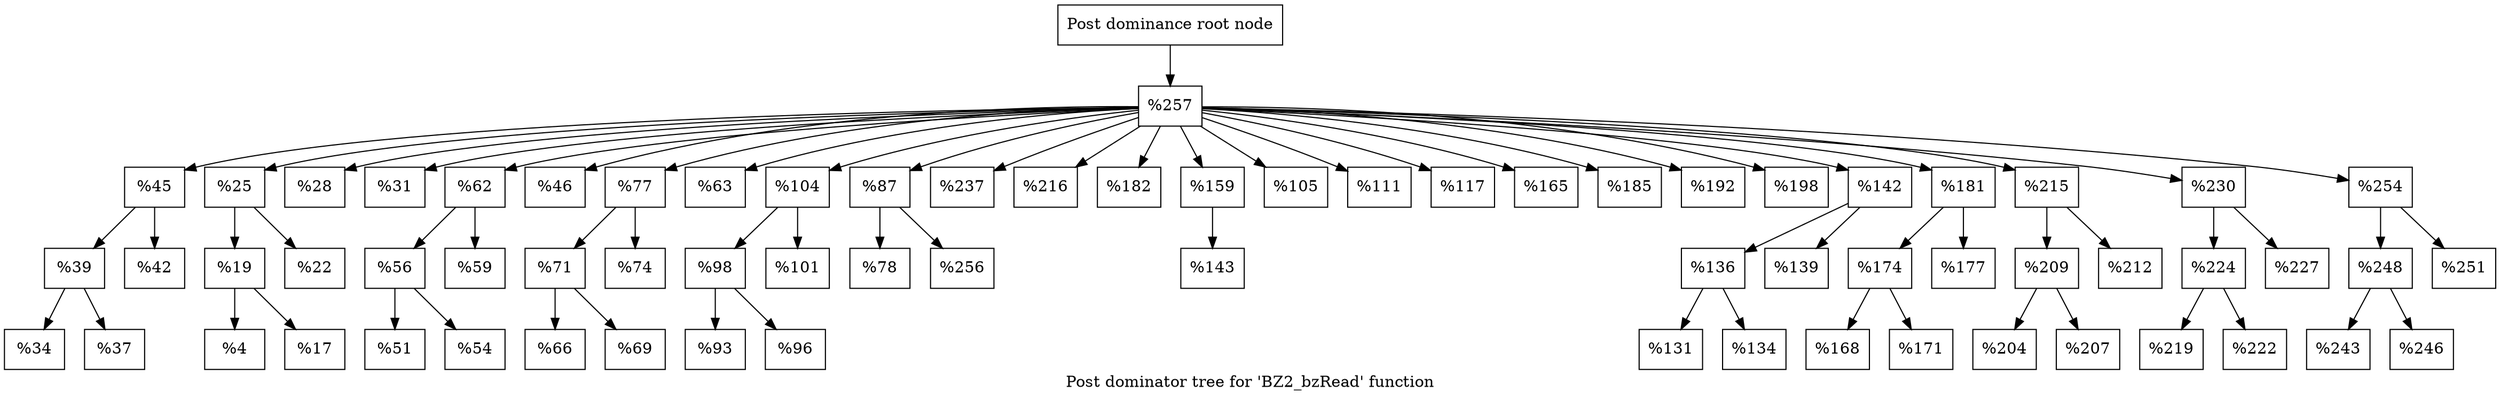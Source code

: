 digraph "Post dominator tree for 'BZ2_bzRead' function" {
	label="Post dominator tree for 'BZ2_bzRead' function";

	Node0x10de170 [shape=record,label="{Post dominance root node}"];
	Node0x10de170 -> Node0x1334590;
	Node0x1334590 [shape=record,label="{%257}"];
	Node0x1334590 -> Node0x12a1180;
	Node0x1334590 -> Node0x11f2ed0;
	Node0x1334590 -> Node0x126ee00;
	Node0x1334590 -> Node0x128d650;
	Node0x1334590 -> Node0x13274a0;
	Node0x1334590 -> Node0x1349dc0;
	Node0x1334590 -> Node0x1286df0;
	Node0x1334590 -> Node0x10e8380;
	Node0x1334590 -> Node0x125ab50;
	Node0x1334590 -> Node0x1234b60;
	Node0x1334590 -> Node0x1271740;
	Node0x1334590 -> Node0x127ce60;
	Node0x1334590 -> Node0x10d3070;
	Node0x1334590 -> Node0x12b4040;
	Node0x1334590 -> Node0x1282540;
	Node0x1334590 -> Node0x1328b30;
	Node0x1334590 -> Node0x1281f60;
	Node0x1334590 -> Node0x12b22b0;
	Node0x1334590 -> Node0x126f990;
	Node0x1334590 -> Node0x12aab20;
	Node0x1334590 -> Node0x12a81a0;
	Node0x1334590 -> Node0x12a6db0;
	Node0x1334590 -> Node0x12f29f0;
	Node0x1334590 -> Node0x133ec00;
	Node0x1334590 -> Node0x13326f0;
	Node0x1334590 -> Node0x10efd20;
	Node0x12a1180 [shape=record,label="{%45}"];
	Node0x12a1180 -> Node0x112be30;
	Node0x12a1180 -> Node0x1266870;
	Node0x112be30 [shape=record,label="{%39}"];
	Node0x112be30 -> Node0x124d750;
	Node0x112be30 -> Node0x102bc00;
	Node0x124d750 [shape=record,label="{%34}"];
	Node0x102bc00 [shape=record,label="{%37}"];
	Node0x1266870 [shape=record,label="{%42}"];
	Node0x11f2ed0 [shape=record,label="{%25}"];
	Node0x11f2ed0 -> Node0x1295fb0;
	Node0x11f2ed0 -> Node0x12b4740;
	Node0x1295fb0 [shape=record,label="{%19}"];
	Node0x1295fb0 -> Node0x11d3d60;
	Node0x1295fb0 -> Node0x1290250;
	Node0x11d3d60 [shape=record,label="{%4}"];
	Node0x1290250 [shape=record,label="{%17}"];
	Node0x12b4740 [shape=record,label="{%22}"];
	Node0x126ee00 [shape=record,label="{%28}"];
	Node0x128d650 [shape=record,label="{%31}"];
	Node0x13274a0 [shape=record,label="{%62}"];
	Node0x13274a0 -> Node0x12b3f70;
	Node0x13274a0 -> Node0x132c1b0;
	Node0x12b3f70 [shape=record,label="{%56}"];
	Node0x12b3f70 -> Node0x1287cf0;
	Node0x12b3f70 -> Node0x12ba710;
	Node0x1287cf0 [shape=record,label="{%51}"];
	Node0x12ba710 [shape=record,label="{%54}"];
	Node0x132c1b0 [shape=record,label="{%59}"];
	Node0x1349dc0 [shape=record,label="{%46}"];
	Node0x1286df0 [shape=record,label="{%77}"];
	Node0x1286df0 -> Node0x12865f0;
	Node0x1286df0 -> Node0x1339c10;
	Node0x12865f0 [shape=record,label="{%71}"];
	Node0x12865f0 -> Node0x10f4b50;
	Node0x12865f0 -> Node0x12af090;
	Node0x10f4b50 [shape=record,label="{%66}"];
	Node0x12af090 [shape=record,label="{%69}"];
	Node0x1339c10 [shape=record,label="{%74}"];
	Node0x10e8380 [shape=record,label="{%63}"];
	Node0x125ab50 [shape=record,label="{%104}"];
	Node0x125ab50 -> Node0x10e94e0;
	Node0x125ab50 -> Node0x12d4650;
	Node0x10e94e0 [shape=record,label="{%98}"];
	Node0x10e94e0 -> Node0x1340f80;
	Node0x10e94e0 -> Node0x12776f0;
	Node0x1340f80 [shape=record,label="{%93}"];
	Node0x12776f0 [shape=record,label="{%96}"];
	Node0x12d4650 [shape=record,label="{%101}"];
	Node0x1234b60 [shape=record,label="{%87}"];
	Node0x1234b60 -> Node0x10dc3e0;
	Node0x1234b60 -> Node0x1333a30;
	Node0x10dc3e0 [shape=record,label="{%78}"];
	Node0x1333a30 [shape=record,label="{%256}"];
	Node0x1271740 [shape=record,label="{%237}"];
	Node0x127ce60 [shape=record,label="{%216}"];
	Node0x10d3070 [shape=record,label="{%182}"];
	Node0x12b4040 [shape=record,label="{%159}"];
	Node0x12b4040 -> Node0x132c7f0;
	Node0x132c7f0 [shape=record,label="{%143}"];
	Node0x1282540 [shape=record,label="{%105}"];
	Node0x1328b30 [shape=record,label="{%111}"];
	Node0x1281f60 [shape=record,label="{%117}"];
	Node0x12b22b0 [shape=record,label="{%165}"];
	Node0x126f990 [shape=record,label="{%185}"];
	Node0x12aab20 [shape=record,label="{%192}"];
	Node0x12a81a0 [shape=record,label="{%198}"];
	Node0x12a6db0 [shape=record,label="{%142}"];
	Node0x12a6db0 -> Node0x12584a0;
	Node0x12a6db0 -> Node0x10542d0;
	Node0x12584a0 [shape=record,label="{%136}"];
	Node0x12584a0 -> Node0x1326080;
	Node0x12584a0 -> Node0x102b880;
	Node0x1326080 [shape=record,label="{%131}"];
	Node0x102b880 [shape=record,label="{%134}"];
	Node0x10542d0 [shape=record,label="{%139}"];
	Node0x12f29f0 [shape=record,label="{%181}"];
	Node0x12f29f0 -> Node0x1339ef0;
	Node0x12f29f0 -> Node0x1294c50;
	Node0x1339ef0 [shape=record,label="{%174}"];
	Node0x1339ef0 -> Node0x12a9dc0;
	Node0x1339ef0 -> Node0x12c8340;
	Node0x12a9dc0 [shape=record,label="{%168}"];
	Node0x12c8340 [shape=record,label="{%171}"];
	Node0x1294c50 [shape=record,label="{%177}"];
	Node0x133ec00 [shape=record,label="{%215}"];
	Node0x133ec00 -> Node0x1346ac0;
	Node0x133ec00 -> Node0x12b67e0;
	Node0x1346ac0 [shape=record,label="{%209}"];
	Node0x1346ac0 -> Node0x13446f0;
	Node0x1346ac0 -> Node0x11dd810;
	Node0x13446f0 [shape=record,label="{%204}"];
	Node0x11dd810 [shape=record,label="{%207}"];
	Node0x12b67e0 [shape=record,label="{%212}"];
	Node0x13326f0 [shape=record,label="{%230}"];
	Node0x13326f0 -> Node0x1240060;
	Node0x13326f0 -> Node0x1294b20;
	Node0x1240060 [shape=record,label="{%224}"];
	Node0x1240060 -> Node0x13196f0;
	Node0x1240060 -> Node0x1210800;
	Node0x13196f0 [shape=record,label="{%219}"];
	Node0x1210800 [shape=record,label="{%222}"];
	Node0x1294b20 [shape=record,label="{%227}"];
	Node0x10efd20 [shape=record,label="{%254}"];
	Node0x10efd20 -> Node0xff68a0;
	Node0x10efd20 -> Node0x133ef60;
	Node0xff68a0 [shape=record,label="{%248}"];
	Node0xff68a0 -> Node0x1246160;
	Node0xff68a0 -> Node0x1268300;
	Node0x1246160 [shape=record,label="{%243}"];
	Node0x1268300 [shape=record,label="{%246}"];
	Node0x133ef60 [shape=record,label="{%251}"];
}
